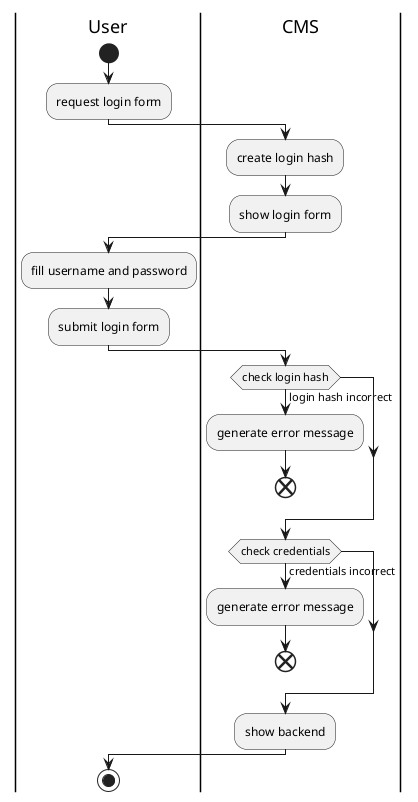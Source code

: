  @startuml
|User|
start
:request login form;
|CMS|
:create login hash;
:show login form;
|User|
:fill username and password;
:submit login form;
|CMS|
if (check login hash) then (login hash incorrect)
    :generate error message;
    end
endif
if (check credentials) then (credentials incorrect)
    :generate error message;
    end
endif
:show backend;
|User|
stop
@enduml
